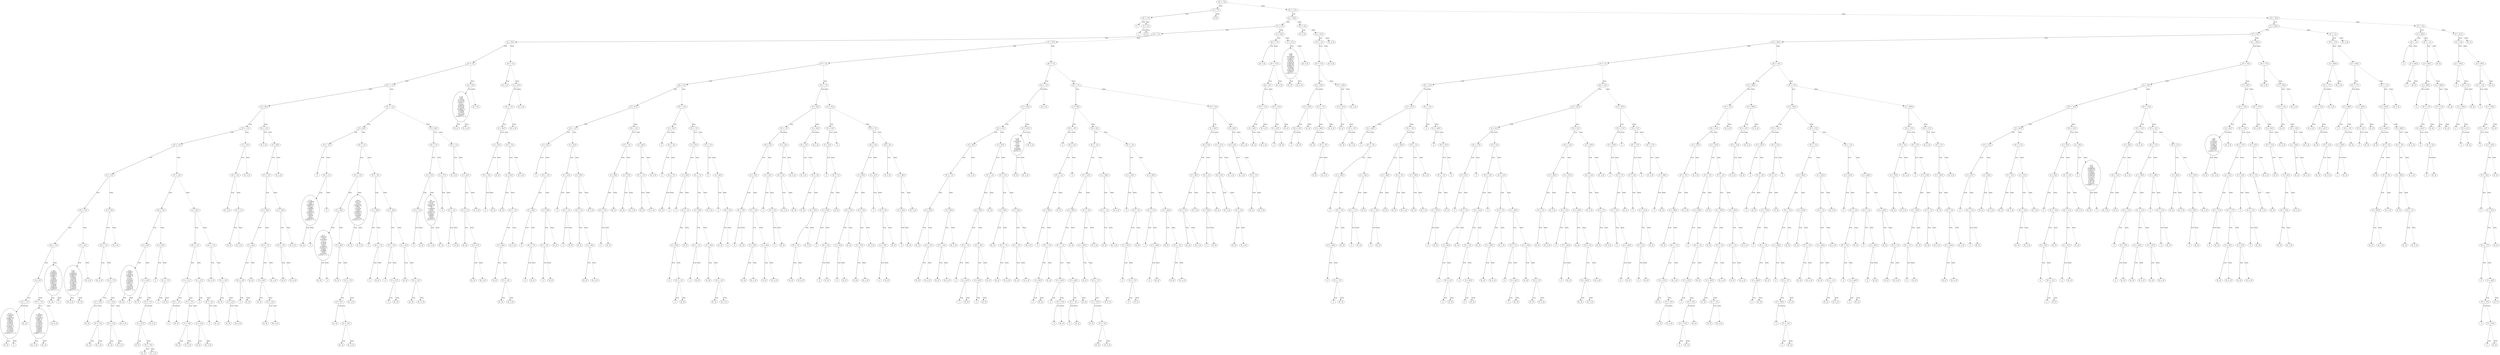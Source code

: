 digraph {
0 [label="vE <= -9.0"];
1 [label="d <= 7.5"];
2 [label="vF <= -9.0"];
3 [label="0"];
2 -> 3 [label="True"];
4 [label="d <= 6.5"];
5 [label="0"];
4 -> 5 [label="True"];
6 [label="[0, 2]"];
4 -> 6 [style="dashed", label="False"];
2 -> 4 [style="dashed", label="False"];
1 -> 2 [label="True"];
7 [label="[0, 2]"];
1 -> 7 [style="dashed", label="False"];
0 -> 1 [label="True"];
8 [label="vE <= 11.0"];
9 [label="d <= 124.5"];
10 [label="vF <= 9.0"];
11 [label="vE <= 3.0"];
12 [label="d <= 52.5"];
13 [label="vF <= 3.0"];
14 [label="vE <= -1.0"];
15 [label="d <= 28.5"];
16 [label="vF <= -1.0"];
17 [label="vE <= -5.0"];
18 [label="d <= 13.5"];
19 [label="vF <= -5.0"];
20 [label="vE <= -7.0"];
21 [label="d <= 8.5"];
22 [label="vF <= -7.0"];
23 [label="5.77(\n+0.0542*d\n+0*vE\n+0.0287*vF\n-0.998)^2\n-0.0879(\n+0.882*d\n-0.436*vE\n+0.17*vF\n+0.0526)^2\n+0.0321(\n+0.215*d\n+0.703*vE\n+0.678*vF\n+0.0315)^2 <= 0"];
24 [label="[0, -2]"];
23 -> 24 [label="True"];
25 [label="-2"];
23 -> 25 [style="dashed", label="False"];
22 -> 23 [label="True"];
26 [label="[0, -2]"];
22 -> 26 [style="dashed", label="False"];
21 -> 22 [label="True"];
27 [label="vF <= -7.0"];
28 [label="11(\n+0.0258*d\n+0*vE\n+0.0184*vF\n-0.999)^2\n-0.0612(\n-0.832*d\n+0.538*vE\n-0.133*vF\n-0.0239)^2\n+0.0438(\n-0.308*d\n-0.65*vE\n-0.695*vF\n-0.0209)^2 <= 0"];
29 [label="[0, -2, 2]"];
28 -> 29 [label="True"];
30 [label="[0, -2]"];
28 -> 30 [style="dashed", label="False"];
27 -> 28 [label="True"];
31 [label="[0, -2, 2]"];
27 -> 31 [style="dashed", label="False"];
21 -> 27 [style="dashed", label="False"];
20 -> 21 [label="True"];
32 [label="1.15(\n-0.252*d\n-0.0456*vE\n-0.426*vF\n+0.868)^2\n-0.367(\n-0.548*d\n+0.244*vE\n-0.651*vF\n-0.466)^2\n+0.0246(\n-0.183*d\n+0.896*vE\n+0.366*vF\n+0.174)^2 <= 0"];
33 [label="[0, -2]"];
32 -> 33 [label="True"];
34 [label="-2"];
32 -> 34 [style="dashed", label="False"];
20 -> 32 [style="dashed", label="False"];
19 -> 20 [label="True"];
35 [label="d <= 10.5"];
36 [label="2.21(\n+0*d\n-0.0955*vE\n+0.0808*vF\n-0.992)^2\n-0.0589(\n+0.235*d\n-0.941*vE\n+0.218*vF\n+0.108)^2\n+0.0526(\n+0.284*d\n-0.155*vE\n-0.944*vF\n-0.0621)^2 <= 0"];
37 [label="[0, -2, 2]"];
36 -> 37 [label="True"];
38 [label="[0, -2]"];
36 -> 38 [style="dashed", label="False"];
35 -> 36 [label="True"];
39 [label="[0, -2, 2]"];
35 -> 39 [style="dashed", label="False"];
19 -> 35 [style="dashed", label="False"];
18 -> 19 [label="True"];
40 [label="d <= 19.5"];
41 [label="vE <= -7.0"];
42 [label="[0, -2, 2]"];
41 -> 42 [label="True"];
43 [label="vF <= -7.0"];
44 [label="d <= 18.5"];
45 [label="[0, -2]"];
44 -> 45 [label="True"];
46 [label="vF <= -9.0"];
47 [label="[0, -2]"];
46 -> 47 [label="True"];
48 [label="[0, -2, 2]"];
46 -> 48 [style="dashed", label="False"];
44 -> 46 [style="dashed", label="False"];
43 -> 44 [label="True"];
49 [label="d <= 15.5"];
50 [label="vF <= -5.0"];
51 [label="[0, -2]"];
50 -> 51 [label="True"];
52 [label="[0, -2, 2]"];
50 -> 52 [style="dashed", label="False"];
49 -> 50 [label="True"];
53 [label="[0, -2, 2]"];
49 -> 53 [style="dashed", label="False"];
43 -> 49 [style="dashed", label="False"];
41 -> 43 [style="dashed", label="False"];
40 -> 41 [label="True"];
54 [label="[0, -2, 2]"];
40 -> 54 [style="dashed", label="False"];
18 -> 40 [style="dashed", label="False"];
17 -> 18 [label="True"];
55 [label="vF <= -5.0"];
56 [label="vE <= -3.0"];
57 [label="d <= 20.5"];
58 [label="11.9(\n-0.0264*d\n+0*vE\n-0.0436*vF\n+0.999)^2\n-0.161(\n-0.511*d\n+0.678*vE\n-0.528*vF\n-0.0361)^2\n+0.152(\n+0.215*d\n+0.697*vE\n+0.683*vF\n+0.036)^2 <= 0"];
59 [label="[0, -2]"];
58 -> 59 [label="True"];
60 [label="-2"];
58 -> 60 [style="dashed", label="False"];
57 -> 58 [label="True"];
61 [label="d <= 24.5"];
62 [label="[0, -2]"];
61 -> 62 [label="True"];
63 [label="vF <= -7.0"];
64 [label="d <= 27.5"];
65 [label="[0, -2]"];
64 -> 65 [label="True"];
66 [label="vF <= -9.0"];
67 [label="[0, -2]"];
66 -> 67 [label="True"];
68 [label="[0, -2, 2]"];
66 -> 68 [style="dashed", label="False"];
64 -> 66 [style="dashed", label="False"];
63 -> 64 [label="True"];
69 [label="[0, -2, 2]"];
63 -> 69 [style="dashed", label="False"];
61 -> 63 [style="dashed", label="False"];
57 -> 61 [style="dashed", label="False"];
56 -> 57 [label="True"];
70 [label="d <= 25.5"];
71 [label="-2"];
70 -> 71 [label="True"];
72 [label="vF <= -7.0"];
73 [label="-2"];
72 -> 73 [label="True"];
74 [label="[0, -2]"];
72 -> 74 [style="dashed", label="False"];
70 -> 72 [style="dashed", label="False"];
56 -> 70 [style="dashed", label="False"];
55 -> 56 [label="True"];
75 [label="d <= 20.5"];
76 [label="vE <= -3.0"];
77 [label="d <= 11.5"];
78 [label="vF <= -3.0"];
79 [label="-2"];
78 -> 79 [label="True"];
80 [label="[0, -2]"];
78 -> 80 [style="dashed", label="False"];
77 -> 78 [label="True"];
81 [label="vF <= -3.0"];
82 [label="d <= 19.5"];
83 [label="[0, -2]"];
82 -> 83 [label="True"];
84 [label="[0, -2, 2]"];
82 -> 84 [style="dashed", label="False"];
81 -> 82 [label="True"];
85 [label="d <= 12.5"];
86 [label="[0, -2]"];
85 -> 86 [label="True"];
87 [label="[0, -2, 2]"];
85 -> 87 [style="dashed", label="False"];
81 -> 85 [style="dashed", label="False"];
77 -> 81 [style="dashed", label="False"];
76 -> 77 [label="True"];
88 [label="d <= 13.5"];
89 [label="-2"];
88 -> 89 [label="True"];
90 [label="vF <= -3.0"];
91 [label="-2"];
90 -> 91 [label="True"];
92 [label="[0, -2]"];
90 -> 92 [style="dashed", label="False"];
88 -> 90 [style="dashed", label="False"];
76 -> 88 [style="dashed", label="False"];
75 -> 76 [label="True"];
93 [label="vE <= -3.0"];
94 [label="[0, -2, 2]"];
93 -> 94 [label="True"];
95 [label="vF <= -3.0"];
96 [label="[0, -2]"];
95 -> 96 [label="True"];
97 [label="d <= 23.5"];
98 [label="[0, -2]"];
97 -> 98 [label="True"];
99 [label="[0, -2, 2]"];
97 -> 99 [style="dashed", label="False"];
95 -> 97 [style="dashed", label="False"];
93 -> 95 [style="dashed", label="False"];
75 -> 93 [style="dashed", label="False"];
55 -> 75 [style="dashed", label="False"];
17 -> 55 [style="dashed", label="False"];
16 -> 17 [label="True"];
100 [label="d <= 14.5"];
101 [label="vE <= -3.0"];
102 [label="[0, -2, 2]"];
101 -> 102 [label="True"];
103 [label="vF <= 1.0"];
104 [label="[0, -2]"];
103 -> 104 [label="True"];
105 [label="[0, -2, 2]"];
103 -> 105 [style="dashed", label="False"];
101 -> 103 [style="dashed", label="False"];
100 -> 101 [label="True"];
106 [label="[0, -2, 2]"];
100 -> 106 [style="dashed", label="False"];
16 -> 100 [style="dashed", label="False"];
15 -> 16 [label="True"];
107 [label="vE <= -3.0"];
108 [label="[0, -2, 2]"];
107 -> 108 [label="True"];
109 [label="d <= 39.5"];
110 [label="vF <= -5.0"];
111 [label="d <= 35.5"];
112 [label="d <= 29.5"];
113 [label="vF <= -9.0"];
114 [label="-2"];
113 -> 114 [label="True"];
115 [label="[0, -2]"];
113 -> 115 [style="dashed", label="False"];
112 -> 113 [label="True"];
116 [label="[0, -2]"];
112 -> 116 [style="dashed", label="False"];
111 -> 112 [label="True"];
117 [label="vF <= -7.0"];
118 [label="d <= 38.5"];
119 [label="[0, -2]"];
118 -> 119 [label="True"];
120 [label="vF <= -9.0"];
121 [label="[0, -2]"];
120 -> 121 [label="True"];
122 [label="[0, -2, 2]"];
120 -> 122 [style="dashed", label="False"];
118 -> 120 [style="dashed", label="False"];
117 -> 118 [label="True"];
123 [label="[0, -2, 2]"];
117 -> 123 [style="dashed", label="False"];
111 -> 117 [style="dashed", label="False"];
110 -> 111 [label="True"];
124 [label="d <= 30.5"];
125 [label="vF <= -3.0"];
126 [label="[0, -2]"];
125 -> 126 [label="True"];
127 [label="[0, -2, 2]"];
125 -> 127 [style="dashed", label="False"];
124 -> 125 [label="True"];
128 [label="[0, -2, 2]"];
124 -> 128 [style="dashed", label="False"];
110 -> 124 [style="dashed", label="False"];
109 -> 110 [label="True"];
129 [label="[0, -2, 2]"];
109 -> 129 [style="dashed", label="False"];
107 -> 109 [style="dashed", label="False"];
15 -> 107 [style="dashed", label="False"];
14 -> 15 [label="True"];
130 [label="vF <= -1.0"];
131 [label="d <= 36.5"];
132 [label="vF <= -5.0"];
133 [label="-2"];
132 -> 133 [label="True"];
134 [label="vE <= 1.0"];
135 [label="27.3(\n+0.0186*d\n+0*vE\n+0.0686*vF\n-0.997)^2\n+0.488(\n-0.0699*d\n+0*vE\n+0.995*vF\n+0.0672)^2\n-0.0321(\n-0.997*d\n+0*vE\n-0.0685*vF\n-0.0234)^2 <= 0"];
136 [label="[0, -2]"];
135 -> 136 [label="True"];
137 [label="-2"];
135 -> 137 [style="dashed", label="False"];
134 -> 135 [label="True"];
138 [label="-2"];
134 -> 138 [style="dashed", label="False"];
132 -> 134 [style="dashed", label="False"];
131 -> 132 [label="True"];
139 [label="vE <= 1.0"];
140 [label="vF <= -5.0"];
141 [label="d <= 40.5"];
142 [label="42.7(\n-0.0121*d\n+0*vE\n-0.0136*vF\n+1)^2\n+0.0575(\n-0.245*d\n+0*vE\n+0.969*vF\n+0.0102)^2\n-0.0261(\n+0.969*d\n+0*vE\n+0.245*vF\n+0.015)^2 <= 0"];
143 [label="[0, -2]"];
142 -> 143 [label="True"];
144 [label="-2"];
142 -> 144 [style="dashed", label="False"];
141 -> 142 [label="True"];
145 [label="d <= 48.5"];
146 [label="[0, -2]"];
145 -> 146 [label="True"];
147 [label="vF <= -7.0"];
148 [label="d <= 51.5"];
149 [label="[0, -2]"];
148 -> 149 [label="True"];
150 [label="vF <= -9.0"];
151 [label="[0, -2]"];
150 -> 151 [label="True"];
152 [label="[0, -2, 2]"];
150 -> 152 [style="dashed", label="False"];
148 -> 150 [style="dashed", label="False"];
147 -> 148 [label="True"];
153 [label="[0, -2, 2]"];
147 -> 153 [style="dashed", label="False"];
145 -> 147 [style="dashed", label="False"];
141 -> 145 [style="dashed", label="False"];
140 -> 141 [label="True"];
154 [label="-42.4(\n-0.0117*d\n+0*vE\n-0.0421*vF\n+0.999)^2\n-0.514(\n-0.0322*d\n+0*vE\n+0.999*vF\n+0.0418)^2\n+0.0176(\n+0.999*d\n+0*vE\n+0.0317*vF\n+0.0131)^2 <= 0"];
155 [label="[0, -2]"];
154 -> 155 [label="True"];
156 [label="[0, -2, 2]"];
154 -> 156 [style="dashed", label="False"];
140 -> 154 [style="dashed", label="False"];
139 -> 140 [label="True"];
157 [label="vF <= -5.0"];
158 [label="d <= 49.5"];
159 [label="-2"];
158 -> 159 [label="True"];
160 [label="vF <= -7.0"];
161 [label="-2"];
160 -> 161 [label="True"];
162 [label="[0, -2]"];
160 -> 162 [style="dashed", label="False"];
158 -> 160 [style="dashed", label="False"];
157 -> 158 [label="True"];
163 [label="d <= 44.5"];
164 [label="vF <= -3.0"];
165 [label="-2"];
164 -> 165 [label="True"];
166 [label="d <= 37.5"];
167 [label="-2"];
166 -> 167 [label="True"];
168 [label="[0, -2]"];
166 -> 168 [style="dashed", label="False"];
164 -> 166 [style="dashed", label="False"];
163 -> 164 [label="True"];
169 [label="d <= 51.5"];
170 [label="[0, -2]"];
169 -> 170 [label="True"];
171 [label="vF <= -3.0"];
172 [label="[0, -2]"];
171 -> 172 [label="True"];
173 [label="[0, -2, 2]"];
171 -> 173 [style="dashed", label="False"];
169 -> 171 [style="dashed", label="False"];
163 -> 169 [style="dashed", label="False"];
157 -> 163 [style="dashed", label="False"];
139 -> 157 [style="dashed", label="False"];
131 -> 139 [style="dashed", label="False"];
130 -> 131 [label="True"];
174 [label="d <= 28.5"];
175 [label="vE <= 1.0"];
176 [label="d <= 15.5"];
177 [label="vF <= 1.0"];
178 [label="-2"];
177 -> 178 [label="True"];
179 [label="[0, -2]"];
177 -> 179 [style="dashed", label="False"];
176 -> 177 [label="True"];
180 [label="42(\n+0.0112*d\n+0*vE\n+0.0415*vF\n-0.999)^2\n-1.9(\n+0.0585*d\n+0*vE\n+0.997*vF\n+0.0421)^2\n-0.0197(\n-0.998*d\n+0*vE\n+0.059*vF\n+0)^2 <= 0"];
181 [label="[0, -2, 2]"];
180 -> 181 [label="True"];
182 [label="[0, -2]"];
180 -> 182 [style="dashed", label="False"];
176 -> 180 [style="dashed", label="False"];
175 -> 176 [label="True"];
183 [label="d <= 17.5"];
184 [label="-2"];
183 -> 184 [label="True"];
185 [label="vF <= 1.0"];
186 [label="-2"];
185 -> 186 [label="True"];
187 [label="[0, -2]"];
185 -> 187 [style="dashed", label="False"];
183 -> 185 [style="dashed", label="False"];
175 -> 183 [style="dashed", label="False"];
174 -> 175 [label="True"];
188 [label="vE <= 1.0"];
189 [label="[0, -2, 2]"];
188 -> 189 [label="True"];
190 [label="d <= 42.5"];
191 [label="vF <= 1.0"];
192 [label="[0, -2]"];
191 -> 192 [label="True"];
193 [label="d <= 31.5"];
194 [label="[0, -2]"];
193 -> 194 [label="True"];
195 [label="[0, -2, 2]"];
193 -> 195 [style="dashed", label="False"];
191 -> 193 [style="dashed", label="False"];
190 -> 191 [label="True"];
196 [label="[0, -2, 2]"];
190 -> 196 [style="dashed", label="False"];
188 -> 190 [style="dashed", label="False"];
174 -> 188 [style="dashed", label="False"];
130 -> 174 [style="dashed", label="False"];
14 -> 130 [style="dashed", label="False"];
13 -> 14 [label="True"];
197 [label="d <= 18.5"];
198 [label="-2.18(\n+0*d\n-0.107*vE\n+0.123*vF\n-0.987)^2\n-0.141(\n-0.0627*d\n-0.977*vE\n-0.184*vF\n+0.0832)^2\n+0.0806(\n-0.103*d\n+0.177*vE\n-0.969*vF\n-0.139)^2 <= 0"];
199 [label="[0, -2]"];
198 -> 199 [label="True"];
200 [label="[0, -2, 2]"];
198 -> 200 [style="dashed", label="False"];
197 -> 198 [label="True"];
201 [label="[0, -2, 2]"];
197 -> 201 [style="dashed", label="False"];
13 -> 197 [style="dashed", label="False"];
12 -> 13 [label="True"];
202 [label="vE <= 1.0"];
203 [label="[0, -2, 2]"];
202 -> 203 [label="True"];
204 [label="d <= 67.5"];
205 [label="vF <= -3.0"];
206 [label="d <= 58.5"];
207 [label="d <= 53.5"];
208 [label="vF <= -9.0"];
209 [label="-2"];
208 -> 209 [label="True"];
210 [label="[0, -2]"];
208 -> 210 [style="dashed", label="False"];
207 -> 208 [label="True"];
211 [label="[0, -2]"];
207 -> 211 [style="dashed", label="False"];
206 -> 207 [label="True"];
212 [label="vF <= -5.0"];
213 [label="d <= 63.5"];
214 [label="[0, -2]"];
213 -> 214 [label="True"];
215 [label="vF <= -7.0"];
216 [label="d <= 66.5"];
217 [label="[0, -2]"];
216 -> 217 [label="True"];
218 [label="vF <= -9.0"];
219 [label="[0, -2]"];
218 -> 219 [label="True"];
220 [label="[0, -2, 2]"];
218 -> 220 [style="dashed", label="False"];
216 -> 218 [style="dashed", label="False"];
215 -> 216 [label="True"];
221 [label="[0, -2, 2]"];
215 -> 221 [style="dashed", label="False"];
213 -> 215 [style="dashed", label="False"];
212 -> 213 [label="True"];
222 [label="[0, -2, 2]"];
212 -> 222 [style="dashed", label="False"];
206 -> 212 [style="dashed", label="False"];
205 -> 206 [label="True"];
223 [label="[0, -2, 2]"];
205 -> 223 [style="dashed", label="False"];
204 -> 205 [label="True"];
224 [label="[0, -2, 2]"];
204 -> 224 [style="dashed", label="False"];
202 -> 204 [style="dashed", label="False"];
12 -> 202 [style="dashed", label="False"];
11 -> 12 [label="True"];
225 [label="d <= 79.5"];
226 [label="vF <= 3.0"];
227 [label="vE <= 5.0"];
228 [label="d <= 67.5"];
229 [label="vF <= -1.0"];
230 [label="d <= 52.5"];
231 [label="-2"];
230 -> 231 [label="True"];
232 [label="vF <= -5.0"];
233 [label="d <= 64.5"];
234 [label="-2"];
233 -> 234 [label="True"];
235 [label="vF <= -7.0"];
236 [label="-2"];
235 -> 236 [label="True"];
237 [label="[0, -2]"];
235 -> 237 [style="dashed", label="False"];
233 -> 235 [style="dashed", label="False"];
232 -> 233 [label="True"];
238 [label="d <= 59.5"];
239 [label="vF <= -3.0"];
240 [label="-2"];
239 -> 240 [label="True"];
241 [label="[0, -2]"];
239 -> 241 [style="dashed", label="False"];
238 -> 239 [label="True"];
242 [label="[0, -2]"];
238 -> 242 [style="dashed", label="False"];
232 -> 238 [style="dashed", label="False"];
230 -> 232 [style="dashed", label="False"];
229 -> 230 [label="True"];
243 [label="d <= 43.5"];
244 [label="d <= 32.5"];
245 [label="-2"];
244 -> 245 [label="True"];
246 [label="vF <= 1.0"];
247 [label="-2"];
246 -> 247 [label="True"];
248 [label="[0, -2]"];
246 -> 248 [style="dashed", label="False"];
244 -> 246 [style="dashed", label="False"];
243 -> 244 [label="True"];
249 [label="d <= 59.5"];
250 [label="vF <= 1.0"];
251 [label="[0, -2]"];
250 -> 251 [label="True"];
252 [label="d <= 48.5"];
253 [label="[0, -2]"];
252 -> 253 [label="True"];
254 [label="[0, -2, 2]"];
252 -> 254 [style="dashed", label="False"];
250 -> 252 [style="dashed", label="False"];
249 -> 250 [label="True"];
255 [label="[0, -2, 2]"];
249 -> 255 [style="dashed", label="False"];
243 -> 249 [style="dashed", label="False"];
229 -> 243 [style="dashed", label="False"];
228 -> 229 [label="True"];
256 [label="vF <= -3.0"];
257 [label="vF <= -5.0"];
258 [label="d <= 68.5"];
259 [label="vF <= -9.0"];
260 [label="-2"];
259 -> 260 [label="True"];
261 [label="[0, -2]"];
259 -> 261 [style="dashed", label="False"];
258 -> 259 [label="True"];
262 [label="[0, -2]"];
258 -> 262 [style="dashed", label="False"];
257 -> 258 [label="True"];
263 [label="d <= 75.5"];
264 [label="[0, -2]"];
263 -> 264 [label="True"];
265 [label="[0, -2, 2]"];
263 -> 265 [style="dashed", label="False"];
257 -> 263 [style="dashed", label="False"];
256 -> 257 [label="True"];
266 [label="d <= 68.5"];
267 [label="vF <= -1.0"];
268 [label="[0, -2]"];
267 -> 268 [label="True"];
269 [label="[0, -2, 2]"];
267 -> 269 [style="dashed", label="False"];
266 -> 267 [label="True"];
270 [label="[0, -2, 2]"];
266 -> 270 [style="dashed", label="False"];
256 -> 266 [style="dashed", label="False"];
228 -> 256 [style="dashed", label="False"];
227 -> 228 [label="True"];
271 [label="vF <= -3.0"];
272 [label="d <= 76.5"];
273 [label="-2"];
272 -> 273 [label="True"];
274 [label="vF <= -5.0"];
275 [label="-2"];
274 -> 275 [label="True"];
276 [label="vE <= 7.0"];
277 [label="[0, -2]"];
276 -> 277 [label="True"];
278 [label="-2"];
276 -> 278 [style="dashed", label="False"];
274 -> 276 [style="dashed", label="False"];
272 -> 274 [style="dashed", label="False"];
271 -> 272 [label="True"];
279 [label="vE <= 7.0"];
280 [label="d <= 67.5"];
281 [label="d <= 49.5"];
282 [label="-2"];
281 -> 282 [label="True"];
283 [label="vF <= 1.0"];
284 [label="d <= 60.5"];
285 [label="-2"];
284 -> 285 [label="True"];
286 [label="vF <= -1.0"];
287 [label="-2"];
286 -> 287 [label="True"];
288 [label="[0, -2]"];
286 -> 288 [style="dashed", label="False"];
284 -> 286 [style="dashed", label="False"];
283 -> 284 [label="True"];
289 [label="[0, -2]"];
283 -> 289 [style="dashed", label="False"];
281 -> 283 [style="dashed", label="False"];
280 -> 281 [label="True"];
290 [label="vF <= 1.0"];
291 [label="d <= 69.5"];
292 [label="vF <= -1.0"];
293 [label="-2"];
292 -> 293 [label="True"];
294 [label="[0, -2]"];
292 -> 294 [style="dashed", label="False"];
291 -> 292 [label="True"];
295 [label="d <= 78.5"];
296 [label="[0, -2]"];
295 -> 296 [label="True"];
297 [label="vF <= -1.0"];
298 [label="[0, -2]"];
297 -> 298 [label="True"];
299 [label="[0, -2, 2]"];
297 -> 299 [style="dashed", label="False"];
295 -> 297 [style="dashed", label="False"];
291 -> 295 [style="dashed", label="False"];
290 -> 291 [label="True"];
300 [label="[0, -2, 2]"];
290 -> 300 [style="dashed", label="False"];
280 -> 290 [style="dashed", label="False"];
279 -> 280 [label="True"];
301 [label="vF <= 1.0"];
302 [label="-2"];
301 -> 302 [label="True"];
303 [label="d <= 68.5"];
304 [label="-2"];
303 -> 304 [label="True"];
305 [label="vE <= 9.0"];
306 [label="[0, -2]"];
305 -> 306 [label="True"];
307 [label="-2"];
305 -> 307 [style="dashed", label="False"];
303 -> 305 [style="dashed", label="False"];
301 -> 303 [style="dashed", label="False"];
279 -> 301 [style="dashed", label="False"];
271 -> 279 [style="dashed", label="False"];
227 -> 271 [style="dashed", label="False"];
226 -> 227 [label="True"];
308 [label="vE <= 7.0"];
309 [label="d <= 36.5"];
310 [label="vF <= 7.0"];
311 [label="vE <= 5.0"];
312 [label="d <= 19.5"];
313 [label="vF <= 5.0"];
314 [label="-2"];
313 -> 314 [label="True"];
315 [label="[0, -2]"];
313 -> 315 [style="dashed", label="False"];
312 -> 313 [label="True"];
316 [label="vF <= 5.0"];
317 [label="d <= 35.5"];
318 [label="[0, -2]"];
317 -> 318 [label="True"];
319 [label="[0, -2, 2]"];
317 -> 319 [style="dashed", label="False"];
316 -> 317 [label="True"];
320 [label="d <= 20.5"];
321 [label="[0, -2]"];
320 -> 321 [label="True"];
322 [label="[0, -2, 2]"];
320 -> 322 [style="dashed", label="False"];
316 -> 320 [style="dashed", label="False"];
312 -> 316 [style="dashed", label="False"];
311 -> 312 [label="True"];
323 [label="d <= 21.5"];
324 [label="-2"];
323 -> 324 [label="True"];
325 [label="vF <= 5.0"];
326 [label="-2"];
325 -> 326 [label="True"];
327 [label="[0, -2]"];
325 -> 327 [style="dashed", label="False"];
323 -> 325 [style="dashed", label="False"];
311 -> 323 [style="dashed", label="False"];
310 -> 311 [label="True"];
328 [label="d <= 22.5"];
329 [label="vE <= 5.0"];
330 [label="[0, -2, 2]"];
329 -> 330 [label="True"];
331 [label="[0, -2]"];
329 -> 331 [style="dashed", label="False"];
328 -> 329 [label="True"];
332 [label="[0, -2, 2]"];
328 -> 332 [style="dashed", label="False"];
310 -> 328 [style="dashed", label="False"];
309 -> 310 [label="True"];
333 [label="d <= 54.5"];
334 [label="vE <= 5.0"];
335 [label="[0, -2, 2]"];
334 -> 335 [label="True"];
336 [label="vF <= 5.0"];
337 [label="[0, -2]"];
336 -> 337 [label="True"];
338 [label="d <= 39.5"];
339 [label="vF <= 7.0"];
340 [label="[0, -2]"];
339 -> 340 [label="True"];
341 [label="[0, -2, 2]"];
339 -> 341 [style="dashed", label="False"];
338 -> 339 [label="True"];
342 [label="[0, -2, 2]"];
338 -> 342 [style="dashed", label="False"];
336 -> 338 [style="dashed", label="False"];
334 -> 336 [style="dashed", label="False"];
333 -> 334 [label="True"];
343 [label="[0, -2, 2]"];
333 -> 343 [style="dashed", label="False"];
309 -> 333 [style="dashed", label="False"];
308 -> 309 [label="True"];
344 [label="d <= 43.5"];
345 [label="vE <= 9.0"];
346 [label="d <= 23.5"];
347 [label="-2"];
346 -> 347 [label="True"];
348 [label="vF <= 7.0"];
349 [label="d <= 40.5"];
350 [label="-2"];
349 -> 350 [label="True"];
351 [label="vF <= 5.0"];
352 [label="-2"];
351 -> 352 [label="True"];
353 [label="[0, -2]"];
351 -> 353 [style="dashed", label="False"];
349 -> 351 [style="dashed", label="False"];
348 -> 349 [label="True"];
354 [label="[0, -2]"];
348 -> 354 [style="dashed", label="False"];
346 -> 348 [style="dashed", label="False"];
345 -> 346 [label="True"];
355 [label="-2"];
345 -> 355 [style="dashed", label="False"];
344 -> 345 [label="True"];
356 [label="vF <= 7.0"];
357 [label="vE <= 9.0"];
358 [label="d <= 60.5"];
359 [label="vF <= 5.0"];
360 [label="d <= 55.5"];
361 [label="-2"];
360 -> 361 [label="True"];
362 [label="[0, -2]"];
360 -> 362 [style="dashed", label="False"];
359 -> 360 [label="True"];
363 [label="[0, -2]"];
359 -> 363 [style="dashed", label="False"];
358 -> 359 [label="True"];
364 [label="vF <= 5.0"];
365 [label="d <= 75.5"];
366 [label="[0, -2]"];
365 -> 366 [label="True"];
367 [label="[0, -2, 2]"];
365 -> 367 [style="dashed", label="False"];
364 -> 365 [label="True"];
368 [label="[0, -2, 2]"];
364 -> 368 [style="dashed", label="False"];
358 -> 364 [style="dashed", label="False"];
357 -> 358 [label="True"];
369 [label="d <= 61.5"];
370 [label="-2"];
369 -> 370 [label="True"];
371 [label="vF <= 5.0"];
372 [label="d <= 76.5"];
373 [label="-2"];
372 -> 373 [label="True"];
374 [label="[0, -2]"];
372 -> 374 [style="dashed", label="False"];
371 -> 372 [label="True"];
375 [label="[0, -2]"];
371 -> 375 [style="dashed", label="False"];
369 -> 371 [style="dashed", label="False"];
357 -> 369 [style="dashed", label="False"];
356 -> 357 [label="True"];
376 [label="vE <= 9.0"];
377 [label="[0, -2, 2]"];
376 -> 377 [label="True"];
378 [label="d <= 66.5"];
379 [label="d <= 44.5"];
380 [label="-2"];
379 -> 380 [label="True"];
381 [label="[0, -2]"];
379 -> 381 [style="dashed", label="False"];
378 -> 379 [label="True"];
382 [label="[0, -2, 2]"];
378 -> 382 [style="dashed", label="False"];
376 -> 378 [style="dashed", label="False"];
356 -> 376 [style="dashed", label="False"];
344 -> 356 [style="dashed", label="False"];
308 -> 344 [style="dashed", label="False"];
226 -> 308 [style="dashed", label="False"];
225 -> 226 [label="True"];
383 [label="vE <= 7.0"];
384 [label="vF <= -1.0"];
385 [label="d <= 102.5"];
386 [label="vE <= 5.0"];
387 [label="d <= 84.5"];
388 [label="vF <= -7.0"];
389 [label="d <= 83.5"];
390 [label="[0, -2]"];
389 -> 390 [label="True"];
391 [label="vF <= -9.0"];
392 [label="[0, -2]"];
391 -> 392 [label="True"];
393 [label="[0, -2, 2]"];
391 -> 393 [style="dashed", label="False"];
389 -> 391 [style="dashed", label="False"];
388 -> 389 [label="True"];
394 [label="d <= 80.5"];
395 [label="vF <= -5.0"];
396 [label="[0, -2]"];
395 -> 396 [label="True"];
397 [label="[0, -2, 2]"];
395 -> 397 [style="dashed", label="False"];
394 -> 395 [label="True"];
398 [label="[0, -2, 2]"];
394 -> 398 [style="dashed", label="False"];
388 -> 394 [style="dashed", label="False"];
387 -> 388 [label="True"];
399 [label="[0, -2, 2]"];
387 -> 399 [style="dashed", label="False"];
386 -> 387 [label="True"];
400 [label="d <= 87.5"];
401 [label="vF <= -5.0"];
402 [label="d <= 84.5"];
403 [label="vF <= -7.0"];
404 [label="-2"];
403 -> 404 [label="True"];
405 [label="d <= 81.5"];
406 [label="-2"];
405 -> 406 [label="True"];
407 [label="[0, -2]"];
405 -> 407 [style="dashed", label="False"];
403 -> 405 [style="dashed", label="False"];
402 -> 403 [label="True"];
408 [label="vF <= -9.0"];
409 [label="d <= 85.5"];
410 [label="-2"];
409 -> 410 [label="True"];
411 [label="[0, -2]"];
409 -> 411 [style="dashed", label="False"];
408 -> 409 [label="True"];
412 [label="[0, -2]"];
408 -> 412 [style="dashed", label="False"];
402 -> 408 [style="dashed", label="False"];
401 -> 402 [label="True"];
413 [label="[0, -2]"];
401 -> 413 [style="dashed", label="False"];
400 -> 401 [label="True"];
414 [label="vF <= -5.0"];
415 [label="d <= 99.5"];
416 [label="[0, -2]"];
415 -> 416 [label="True"];
417 [label="vF <= -7.0"];
418 [label="[0, -2]"];
417 -> 418 [label="True"];
419 [label="[0, -2, 2]"];
417 -> 419 [style="dashed", label="False"];
415 -> 417 [style="dashed", label="False"];
414 -> 415 [label="True"];
420 [label="d <= 94.5"];
421 [label="vF <= -3.0"];
422 [label="[0, -2]"];
421 -> 422 [label="True"];
423 [label="[0, -2, 2]"];
421 -> 423 [style="dashed", label="False"];
420 -> 421 [label="True"];
424 [label="[0, -2, 2]"];
420 -> 424 [style="dashed", label="False"];
414 -> 420 [style="dashed", label="False"];
400 -> 414 [style="dashed", label="False"];
386 -> 400 [style="dashed", label="False"];
385 -> 386 [label="True"];
425 [label="d <= 103.5"];
426 [label="8.19(\n+0*d\n+0.0105*vE\n+0*vF\n-1)^2\n-0.0582(\n+0*d\n-0.512*vE\n+0.859*vF\n+0)^2 <= 0"];
427 [label="[0, -2]"];
426 -> 427 [label="True"];
428 [label="[0, -2, 2]"];
426 -> 428 [style="dashed", label="False"];
425 -> 426 [label="True"];
429 [label="[0, -2, 2]"];
425 -> 429 [style="dashed", label="False"];
385 -> 425 [style="dashed", label="False"];
384 -> 385 [label="True"];
430 [label="[0, -2, 2]"];
384 -> 430 [style="dashed", label="False"];
383 -> 384 [label="True"];
431 [label="vF <= 1.0"];
432 [label="d <= 99.5"];
433 [label="vF <= -5.0"];
434 [label="-2"];
433 -> 434 [label="True"];
435 [label="vE <= 9.0"];
436 [label="vF <= -1.0"];
437 [label="d <= 88.5"];
438 [label="-2"];
437 -> 438 [label="True"];
439 [label="vF <= -3.0"];
440 [label="d <= 95.5"];
441 [label="-2"];
440 -> 441 [label="True"];
442 [label="[0, -2]"];
440 -> 442 [style="dashed", label="False"];
439 -> 440 [label="True"];
443 [label="[0, -2]"];
439 -> 443 [style="dashed", label="False"];
437 -> 439 [style="dashed", label="False"];
436 -> 437 [label="True"];
444 [label="[0, -2]"];
436 -> 444 [style="dashed", label="False"];
435 -> 436 [label="True"];
445 [label="-2"];
435 -> 445 [style="dashed", label="False"];
433 -> 435 [style="dashed", label="False"];
432 -> 433 [label="True"];
446 [label="vE <= 9.0"];
447 [label="vF <= -3.0"];
448 [label="d <= 115.5"];
449 [label="d <= 104.5"];
450 [label="vF <= -7.0"];
451 [label="d <= 103.5"];
452 [label="-2"];
451 -> 452 [label="True"];
453 [label="vF <= -9.0"];
454 [label="-2"];
453 -> 454 [label="True"];
455 [label="[0, -2]"];
453 -> 455 [style="dashed", label="False"];
451 -> 453 [style="dashed", label="False"];
450 -> 451 [label="True"];
456 [label="d <= 100.5"];
457 [label="vF <= -5.0"];
458 [label="-2"];
457 -> 458 [label="True"];
459 [label="[0, -2]"];
457 -> 459 [style="dashed", label="False"];
456 -> 457 [label="True"];
460 [label="[0, -2]"];
456 -> 460 [style="dashed", label="False"];
450 -> 456 [style="dashed", label="False"];
449 -> 450 [label="True"];
461 [label="[0, -2]"];
449 -> 461 [style="dashed", label="False"];
448 -> 449 [label="True"];
462 [label="vF <= -5.0"];
463 [label="d <= 120.5"];
464 [label="[0, -2]"];
463 -> 464 [label="True"];
465 [label="vF <= -7.0"];
466 [label="d <= 123.5"];
467 [label="[0, -2]"];
466 -> 467 [label="True"];
468 [label="vF <= -9.0"];
469 [label="[0, -2]"];
468 -> 469 [label="True"];
470 [label="[0, -2, 2]"];
468 -> 470 [style="dashed", label="False"];
466 -> 468 [style="dashed", label="False"];
465 -> 466 [label="True"];
471 [label="[0, -2, 2]"];
465 -> 471 [style="dashed", label="False"];
463 -> 465 [style="dashed", label="False"];
462 -> 463 [label="True"];
472 [label="[0, -2, 2]"];
462 -> 472 [style="dashed", label="False"];
448 -> 462 [style="dashed", label="False"];
447 -> 448 [label="True"];
473 [label="d <= 108.5"];
474 [label="vF <= -1.0"];
475 [label="[0, -2]"];
474 -> 475 [label="True"];
476 [label="[0, -2, 2]"];
474 -> 476 [style="dashed", label="False"];
473 -> 474 [label="True"];
477 [label="[0, -2, 2]"];
473 -> 477 [style="dashed", label="False"];
447 -> 473 [style="dashed", label="False"];
446 -> 447 [label="True"];
478 [label="vF <= -3.0"];
479 [label="d <= 116.5"];
480 [label="-2"];
479 -> 480 [label="True"];
481 [label="vF <= -5.0"];
482 [label="d <= 121.5"];
483 [label="-2"];
482 -> 483 [label="True"];
484 [label="vF <= -7.0"];
485 [label="-2"];
484 -> 485 [label="True"];
486 [label="[0, -2]"];
484 -> 486 [style="dashed", label="False"];
482 -> 484 [style="dashed", label="False"];
481 -> 482 [label="True"];
487 [label="[0, -2]"];
481 -> 487 [style="dashed", label="False"];
479 -> 481 [style="dashed", label="False"];
478 -> 479 [label="True"];
488 [label="d <= 109.5"];
489 [label="vF <= -1.0"];
490 [label="-2"];
489 -> 490 [label="True"];
491 [label="d <= 100.5"];
492 [label="-2"];
491 -> 492 [label="True"];
493 [label="[0, -2]"];
491 -> 493 [style="dashed", label="False"];
489 -> 491 [style="dashed", label="False"];
488 -> 489 [label="True"];
494 [label="d <= 122.5"];
495 [label="[0, -2]"];
494 -> 495 [label="True"];
496 [label="vF <= -1.0"];
497 [label="[0, -2]"];
496 -> 497 [label="True"];
498 [label="[0, -2, 2]"];
496 -> 498 [style="dashed", label="False"];
494 -> 496 [style="dashed", label="False"];
488 -> 494 [style="dashed", label="False"];
478 -> 488 [style="dashed", label="False"];
446 -> 478 [style="dashed", label="False"];
432 -> 446 [style="dashed", label="False"];
431 -> 432 [label="True"];
499 [label="vF <= 5.0"];
500 [label="d <= 98.5"];
501 [label="vE <= 9.0"];
502 [label="d <= 88.5"];
503 [label="vF <= 3.0"];
504 [label="[0, -2]"];
503 -> 504 [label="True"];
505 [label="[0, -2, 2]"];
503 -> 505 [style="dashed", label="False"];
502 -> 503 [label="True"];
506 [label="[0, -2, 2]"];
502 -> 506 [style="dashed", label="False"];
501 -> 502 [label="True"];
507 [label="vF <= 3.0"];
508 [label="d <= 89.5"];
509 [label="-2"];
508 -> 509 [label="True"];
510 [label="[0, -2]"];
508 -> 510 [style="dashed", label="False"];
507 -> 508 [label="True"];
511 [label="[0, -2]"];
507 -> 511 [style="dashed", label="False"];
501 -> 507 [style="dashed", label="False"];
500 -> 501 [label="True"];
512 [label="d <= 111.5"];
513 [label="vE <= 9.0"];
514 [label="[0, -2, 2]"];
513 -> 514 [label="True"];
515 [label="vF <= 3.0"];
516 [label="[0, -2]"];
515 -> 516 [label="True"];
517 [label="[0, -2, 2]"];
515 -> 517 [style="dashed", label="False"];
513 -> 515 [style="dashed", label="False"];
512 -> 513 [label="True"];
518 [label="[0, -2, 2]"];
512 -> 518 [style="dashed", label="False"];
500 -> 512 [style="dashed", label="False"];
499 -> 500 [label="True"];
519 [label="d <= 83.5"];
520 [label="vE <= 9.0"];
521 [label="[0, -2, 2]"];
520 -> 521 [label="True"];
522 [label="vF <= 7.0"];
523 [label="[0, -2]"];
522 -> 523 [label="True"];
524 [label="[0, -2, 2]"];
522 -> 524 [style="dashed", label="False"];
520 -> 522 [style="dashed", label="False"];
519 -> 520 [label="True"];
525 [label="[0, -2, 2]"];
519 -> 525 [style="dashed", label="False"];
499 -> 519 [style="dashed", label="False"];
431 -> 499 [style="dashed", label="False"];
383 -> 431 [style="dashed", label="False"];
225 -> 383 [style="dashed", label="False"];
11 -> 225 [style="dashed", label="False"];
10 -> 11 [label="True"];
526 [label="d <= 26.5"];
527 [label="vE <= 7.0"];
528 [label="[0, -2, 2]"];
527 -> 528 [label="True"];
529 [label="vF <= 13.0"];
530 [label="vE <= 9.0"];
531 [label="vF <= 11.0"];
532 [label="d <= 24.5"];
533 [label="[0, -2]"];
532 -> 533 [label="True"];
534 [label="[0, -2, 2]"];
532 -> 534 [style="dashed", label="False"];
531 -> 532 [label="True"];
535 [label="[0, -2, 2]"];
531 -> 535 [style="dashed", label="False"];
530 -> 531 [label="True"];
536 [label="vF <= 11.0"];
537 [label="d <= 25.5"];
538 [label="-2"];
537 -> 538 [label="True"];
539 [label="[0, -2]"];
537 -> 539 [style="dashed", label="False"];
536 -> 537 [label="True"];
540 [label="[0, -2]"];
536 -> 540 [style="dashed", label="False"];
530 -> 536 [style="dashed", label="False"];
529 -> 530 [label="True"];
541 [label="[0, -2, 2]"];
529 -> 541 [style="dashed", label="False"];
527 -> 529 [style="dashed", label="False"];
526 -> 527 [label="True"];
542 [label="d <= 47.5"];
543 [label="-1.98(\n+0*d\n+0.0309*vE\n-0.124*vF\n+0.992)^2\n-0.0573(\n+0.0237*d\n+0.997*vE\n-0.0581*vF\n-0.0385)^2\n+0.0358(\n-0.0377*d\n-0.0615*vE\n-0.99*vF\n-0.122)^2 <= 0"];
544 [label="[0, -2]"];
543 -> 544 [label="True"];
545 [label="[0, -2, 2]"];
543 -> 545 [style="dashed", label="False"];
542 -> 543 [label="True"];
546 [label="[0, -2, 2]"];
542 -> 546 [style="dashed", label="False"];
526 -> 542 [style="dashed", label="False"];
10 -> 526 [style="dashed", label="False"];
9 -> 10 [label="True"];
547 [label="vE <= 9.0"];
548 [label="[0, -2, 2]"];
547 -> 548 [label="True"];
549 [label="d <= 147.5"];
550 [label="vF <= -1.0"];
551 [label="vF <= -5.0"];
552 [label="d <= 143.5"];
553 [label="d <= 125.5"];
554 [label="vF <= -9.0"];
555 [label="-2"];
554 -> 555 [label="True"];
556 [label="[0, -2]"];
554 -> 556 [style="dashed", label="False"];
553 -> 554 [label="True"];
557 [label="[0, -2]"];
553 -> 557 [style="dashed", label="False"];
552 -> 553 [label="True"];
558 [label="vF <= -7.0"];
559 [label="d <= 146.5"];
560 [label="[0, -2]"];
559 -> 560 [label="True"];
561 [label="vF <= -9.0"];
562 [label="[0, -2]"];
561 -> 562 [label="True"];
563 [label="[0, -2, 2]"];
561 -> 563 [style="dashed", label="False"];
559 -> 561 [style="dashed", label="False"];
558 -> 559 [label="True"];
564 [label="[0, -2, 2]"];
558 -> 564 [style="dashed", label="False"];
552 -> 558 [style="dashed", label="False"];
551 -> 552 [label="True"];
565 [label="d <= 138.5"];
566 [label="d <= 131.5"];
567 [label="[0, -2]"];
566 -> 567 [label="True"];
568 [label="vF <= -3.0"];
569 [label="[0, -2]"];
568 -> 569 [label="True"];
570 [label="[0, -2, 2]"];
568 -> 570 [style="dashed", label="False"];
566 -> 568 [style="dashed", label="False"];
565 -> 566 [label="True"];
571 [label="[0, -2, 2]"];
565 -> 571 [style="dashed", label="False"];
551 -> 565 [style="dashed", label="False"];
550 -> 551 [label="True"];
572 [label="[0, -2, 2]"];
550 -> 572 [style="dashed", label="False"];
549 -> 550 [label="True"];
573 [label="[0, -2, 2]"];
549 -> 573 [style="dashed", label="False"];
547 -> 549 [style="dashed", label="False"];
9 -> 547 [style="dashed", label="False"];
8 -> 9 [label="True"];
574 [label="vE <= 19.0"];
575 [label="d <= 224.5"];
576 [label="vF <= 9.0"];
577 [label="d <= 164.5"];
578 [label="vF <= 1.0"];
579 [label="vE <= 13.0"];
580 [label="d <= 147.5"];
581 [label="d <= 123.5"];
582 [label="-2"];
581 -> 582 [label="True"];
583 [label="vF <= -3.0"];
584 [label="d <= 139.5"];
585 [label="-2"];
584 -> 585 [label="True"];
586 [label="vF <= -5.0"];
587 [label="d <= 144.5"];
588 [label="-2"];
587 -> 588 [label="True"];
589 [label="vF <= -7.0"];
590 [label="-2"];
589 -> 590 [label="True"];
591 [label="[0, -2]"];
589 -> 591 [style="dashed", label="False"];
587 -> 589 [style="dashed", label="False"];
586 -> 587 [label="True"];
592 [label="[0, -2]"];
586 -> 592 [style="dashed", label="False"];
584 -> 586 [style="dashed", label="False"];
583 -> 584 [label="True"];
593 [label="d <= 132.5"];
594 [label="vF <= -1.0"];
595 [label="-2"];
594 -> 595 [label="True"];
596 [label="[0, -2]"];
594 -> 596 [style="dashed", label="False"];
593 -> 594 [label="True"];
597 [label="[0, -2]"];
593 -> 597 [style="dashed", label="False"];
583 -> 593 [style="dashed", label="False"];
581 -> 583 [style="dashed", label="False"];
580 -> 581 [label="True"];
598 [label="vF <= -3.0"];
599 [label="d <= 163.5"];
600 [label="d <= 148.5"];
601 [label="vF <= -9.0"];
602 [label="-2"];
601 -> 602 [label="True"];
603 [label="[0, -2]"];
601 -> 603 [style="dashed", label="False"];
600 -> 601 [label="True"];
604 [label="[0, -2]"];
600 -> 604 [style="dashed", label="False"];
599 -> 600 [label="True"];
605 [label="vF <= -5.0"];
606 [label="[0, -2]"];
605 -> 606 [label="True"];
607 [label="[0, -2, 2]"];
605 -> 607 [style="dashed", label="False"];
599 -> 605 [style="dashed", label="False"];
598 -> 599 [label="True"];
608 [label="vF <= -1.0"];
609 [label="d <= 156.5"];
610 [label="[0, -2]"];
609 -> 610 [label="True"];
611 [label="[0, -2, 2]"];
609 -> 611 [style="dashed", label="False"];
608 -> 609 [label="True"];
612 [label="[0, -2, 2]"];
608 -> 612 [style="dashed", label="False"];
598 -> 608 [style="dashed", label="False"];
580 -> 598 [style="dashed", label="False"];
579 -> 580 [label="True"];
613 [label="vF <= -3.0"];
614 [label="-2"];
613 -> 614 [label="True"];
615 [label="d <= 148.5"];
616 [label="-2"];
615 -> 616 [label="True"];
617 [label="vE <= 15.0"];
618 [label="vF <= -1.0"];
619 [label="d <= 157.5"];
620 [label="-2"];
619 -> 620 [label="True"];
621 [label="[0, -2]"];
619 -> 621 [style="dashed", label="False"];
618 -> 619 [label="True"];
622 [label="[0, -2]"];
618 -> 622 [style="dashed", label="False"];
617 -> 618 [label="True"];
623 [label="-2"];
617 -> 623 [style="dashed", label="False"];
615 -> 617 [style="dashed", label="False"];
613 -> 615 [style="dashed", label="False"];
579 -> 613 [style="dashed", label="False"];
578 -> 579 [label="True"];
624 [label="vE <= 15.0"];
625 [label="d <= 123.5"];
626 [label="d <= 91.5"];
627 [label="vE <= 13.0"];
628 [label="d <= 67.5"];
629 [label="-2"];
628 -> 629 [label="True"];
630 [label="vF <= 7.0"];
631 [label="d <= 84.5"];
632 [label="-2"];
631 -> 632 [label="True"];
633 [label="vF <= 5.0"];
634 [label="-2"];
633 -> 634 [label="True"];
635 [label="[0, -2]"];
633 -> 635 [style="dashed", label="False"];
631 -> 633 [style="dashed", label="False"];
630 -> 631 [label="True"];
636 [label="[0, -2]"];
630 -> 636 [style="dashed", label="False"];
628 -> 630 [style="dashed", label="False"];
627 -> 628 [label="True"];
637 [label="-2"];
627 -> 637 [style="dashed", label="False"];
626 -> 627 [label="True"];
638 [label="vF <= 5.0"];
639 [label="vE <= 13.0"];
640 [label="d <= 112.5"];
641 [label="vF <= 3.0"];
642 [label="-2"];
641 -> 642 [label="True"];
643 [label="d <= 99.5"];
644 [label="-2"];
643 -> 644 [label="True"];
645 [label="[0, -2]"];
643 -> 645 [style="dashed", label="False"];
641 -> 643 [style="dashed", label="False"];
640 -> 641 [label="True"];
646 [label="[0, -2]"];
640 -> 646 [style="dashed", label="False"];
639 -> 640 [label="True"];
647 [label="-2"];
639 -> 647 [style="dashed", label="False"];
638 -> 639 [label="True"];
648 [label="vE <= 13.0"];
649 [label="vF <= 7.0"];
650 [label="d <= 108.5"];
651 [label="[0, -2]"];
650 -> 651 [label="True"];
652 [label="[0, -2, 2]"];
650 -> 652 [style="dashed", label="False"];
649 -> 650 [label="True"];
653 [label="[0, -2, 2]"];
649 -> 653 [style="dashed", label="False"];
648 -> 649 [label="True"];
654 [label="d <= 109.5"];
655 [label="vF <= 7.0"];
656 [label="-2"];
655 -> 656 [label="True"];
657 [label="d <= 92.5"];
658 [label="-2"];
657 -> 658 [label="True"];
659 [label="[0, -2]"];
657 -> 659 [style="dashed", label="False"];
655 -> 657 [style="dashed", label="False"];
654 -> 655 [label="True"];
660 [label="d <= 118.5"];
661 [label="[0, -2]"];
660 -> 661 [label="True"];
662 [label="vF <= 7.0"];
663 [label="[0, -2]"];
662 -> 663 [label="True"];
664 [label="[0, -2, 2]"];
662 -> 664 [style="dashed", label="False"];
660 -> 662 [style="dashed", label="False"];
654 -> 660 [style="dashed", label="False"];
648 -> 654 [style="dashed", label="False"];
638 -> 648 [style="dashed", label="False"];
626 -> 638 [style="dashed", label="False"];
625 -> 626 [label="True"];
665 [label="vF <= 5.0"];
666 [label="vE <= 13.0"];
667 [label="d <= 136.5"];
668 [label="vF <= 3.0"];
669 [label="[0, -2]"];
668 -> 669 [label="True"];
670 [label="[0, -2, 2]"];
668 -> 670 [style="dashed", label="False"];
667 -> 668 [label="True"];
671 [label="[0, -2, 2]"];
667 -> 671 [style="dashed", label="False"];
666 -> 667 [label="True"];
672 [label="d <= 137.5"];
673 [label="vF <= 3.0"];
674 [label="-2"];
673 -> 674 [label="True"];
675 [label="d <= 124.5"];
676 [label="-2"];
675 -> 676 [label="True"];
677 [label="[0, -2]"];
675 -> 677 [style="dashed", label="False"];
673 -> 675 [style="dashed", label="False"];
672 -> 673 [label="True"];
678 [label="d <= 150.5"];
679 [label="[0, -2]"];
678 -> 679 [label="True"];
680 [label="vF <= 3.0"];
681 [label="d <= 163.5"];
682 [label="[0, -2]"];
681 -> 682 [label="True"];
683 [label="[0, -2, 2]"];
681 -> 683 [style="dashed", label="False"];
680 -> 681 [label="True"];
684 [label="[0, -2, 2]"];
680 -> 684 [style="dashed", label="False"];
678 -> 680 [style="dashed", label="False"];
672 -> 678 [style="dashed", label="False"];
666 -> 672 [style="dashed", label="False"];
665 -> 666 [label="True"];
685 [label="d <= 135.5"];
686 [label="vE <= 13.0"];
687 [label="[0, -2, 2]"];
686 -> 687 [label="True"];
688 [label="vF <= 7.0"];
689 [label="[0, -2]"];
688 -> 689 [label="True"];
690 [label="[0, -2, 2]"];
688 -> 690 [style="dashed", label="False"];
686 -> 688 [style="dashed", label="False"];
685 -> 686 [label="True"];
691 [label="[0, -2, 2]"];
685 -> 691 [style="dashed", label="False"];
665 -> 685 [style="dashed", label="False"];
625 -> 665 [style="dashed", label="False"];
624 -> 625 [label="True"];
692 [label="d <= 147.5"];
693 [label="vE <= 17.0"];
694 [label="d <= 119.5"];
695 [label="-2"];
694 -> 695 [label="True"];
696 [label="vF <= 7.0"];
697 [label="vF <= 5.0"];
698 [label="-2"];
697 -> 698 [label="True"];
699 [label="d <= 136.5"];
700 [label="-2"];
699 -> 700 [label="True"];
701 [label="[0, -2]"];
699 -> 701 [style="dashed", label="False"];
697 -> 699 [style="dashed", label="False"];
696 -> 697 [label="True"];
702 [label="[0, -2]"];
696 -> 702 [style="dashed", label="False"];
694 -> 696 [style="dashed", label="False"];
693 -> 694 [label="True"];
703 [label="-2"];
693 -> 703 [style="dashed", label="False"];
692 -> 693 [label="True"];
704 [label="vF <= 7.0"];
705 [label="vE <= 17.0"];
706 [label="vF <= 3.0"];
707 [label="-2"];
706 -> 707 [label="True"];
708 [label="d <= 151.5"];
709 [label="vF <= 5.0"];
710 [label="-2"];
709 -> 710 [label="True"];
711 [label="[0, -2]"];
709 -> 711 [style="dashed", label="False"];
708 -> 709 [label="True"];
712 [label="[0, -2]"];
708 -> 712 [style="dashed", label="False"];
706 -> 708 [style="dashed", label="False"];
705 -> 706 [label="True"];
713 [label="-2"];
705 -> 713 [style="dashed", label="False"];
704 -> 705 [label="True"];
714 [label="vE <= 17.0"];
715 [label="[0, -2, 2]"];
714 -> 715 [label="True"];
716 [label="d <= 148.5"];
717 [label="-2"];
716 -> 717 [label="True"];
718 [label="[0, -2]"];
716 -> 718 [style="dashed", label="False"];
714 -> 716 [style="dashed", label="False"];
704 -> 714 [style="dashed", label="False"];
692 -> 704 [style="dashed", label="False"];
624 -> 692 [style="dashed", label="False"];
578 -> 624 [style="dashed", label="False"];
577 -> 578 [label="True"];
719 [label="vE <= 15.0"];
720 [label="d <= 198.5"];
721 [label="vF <= 1.0"];
722 [label="vE <= 13.0"];
723 [label="d <= 172.5"];
724 [label="vF <= -5.0"];
725 [label="d <= 168.5"];
726 [label="[0, -2]"];
725 -> 726 [label="True"];
727 [label="vF <= -7.0"];
728 [label="d <= 171.5"];
729 [label="[0, -2]"];
728 -> 729 [label="True"];
730 [label="vF <= -9.0"];
731 [label="[0, -2]"];
730 -> 731 [label="True"];
732 [label="[0, -2, 2]"];
730 -> 732 [style="dashed", label="False"];
728 -> 730 [style="dashed", label="False"];
727 -> 728 [label="True"];
733 [label="[0, -2, 2]"];
727 -> 733 [style="dashed", label="False"];
725 -> 727 [style="dashed", label="False"];
724 -> 725 [label="True"];
734 [label="[0, -2, 2]"];
724 -> 734 [style="dashed", label="False"];
723 -> 724 [label="True"];
735 [label="[0, -2, 2]"];
723 -> 735 [style="dashed", label="False"];
722 -> 723 [label="True"];
736 [label="d <= 174.5"];
737 [label="vF <= -5.0"];
738 [label="d <= 169.5"];
739 [label="-2"];
738 -> 739 [label="True"];
740 [label="vF <= -7.0"];
741 [label="d <= 172.5"];
742 [label="-2"];
741 -> 742 [label="True"];
743 [label="vF <= -9.0"];
744 [label="d <= 173.5"];
745 [label="-2"];
744 -> 745 [label="True"];
746 [label="[0, -2]"];
744 -> 746 [style="dashed", label="False"];
743 -> 744 [label="True"];
747 [label="[0, -2]"];
743 -> 747 [style="dashed", label="False"];
741 -> 743 [style="dashed", label="False"];
740 -> 741 [label="True"];
748 [label="[0, -2]"];
740 -> 748 [style="dashed", label="False"];
738 -> 740 [style="dashed", label="False"];
737 -> 738 [label="True"];
749 [label="[0, -2]"];
737 -> 749 [style="dashed", label="False"];
736 -> 737 [label="True"];
750 [label="vF <= -3.0"];
751 [label="d <= 190.5"];
752 [label="[0, -2]"];
751 -> 752 [label="True"];
753 [label="vF <= -5.0"];
754 [label="d <= 195.5"];
755 [label="[0, -2]"];
754 -> 755 [label="True"];
756 [label="vF <= -7.0"];
757 [label="[0, -2]"];
756 -> 757 [label="True"];
758 [label="[0, -2, 2]"];
756 -> 758 [style="dashed", label="False"];
754 -> 756 [style="dashed", label="False"];
753 -> 754 [label="True"];
759 [label="[0, -2, 2]"];
753 -> 759 [style="dashed", label="False"];
751 -> 753 [style="dashed", label="False"];
750 -> 751 [label="True"];
760 [label="d <= 183.5"];
761 [label="vF <= -1.0"];
762 [label="[0, -2]"];
761 -> 762 [label="True"];
763 [label="[0, -2, 2]"];
761 -> 763 [style="dashed", label="False"];
760 -> 761 [label="True"];
764 [label="[0, -2, 2]"];
760 -> 764 [style="dashed", label="False"];
750 -> 760 [style="dashed", label="False"];
736 -> 750 [style="dashed", label="False"];
722 -> 736 [style="dashed", label="False"];
721 -> 722 [label="True"];
765 [label="[0, -2, 2]"];
721 -> 765 [style="dashed", label="False"];
720 -> 721 [label="True"];
766 [label="d <= 199.5"];
767 [label="vF <= -9.0"];
768 [label="vE <= 13.0"];
769 [label="[0, -2, 2]"];
768 -> 769 [label="True"];
770 [label="[0, -2]"];
768 -> 770 [style="dashed", label="False"];
767 -> 768 [label="True"];
771 [label="[0, -2, 2]"];
767 -> 771 [style="dashed", label="False"];
766 -> 767 [label="True"];
772 [label="[0, -2, 2]"];
766 -> 772 [style="dashed", label="False"];
720 -> 766 [style="dashed", label="False"];
719 -> 720 [label="True"];
773 [label="vF <= 3.0"];
774 [label="d <= 192.5"];
775 [label="vF <= -3.0"];
776 [label="d <= 191.5"];
777 [label="-2"];
776 -> 777 [label="True"];
778 [label="vF <= -5.0"];
779 [label="-2"];
778 -> 779 [label="True"];
780 [label="[0, -2]"];
778 -> 780 [style="dashed", label="False"];
776 -> 778 [style="dashed", label="False"];
775 -> 776 [label="True"];
781 [label="vE <= 17.0"];
782 [label="vF <= 1.0"];
783 [label="d <= 175.5"];
784 [label="-2"];
783 -> 784 [label="True"];
785 [label="vF <= -1.0"];
786 [label="d <= 184.5"];
787 [label="-2"];
786 -> 787 [label="True"];
788 [label="[0, -2]"];
786 -> 788 [style="dashed", label="False"];
785 -> 786 [label="True"];
789 [label="[0, -2]"];
785 -> 789 [style="dashed", label="False"];
783 -> 785 [style="dashed", label="False"];
782 -> 783 [label="True"];
790 [label="[0, -2]"];
782 -> 790 [style="dashed", label="False"];
781 -> 782 [label="True"];
791 [label="-2"];
781 -> 791 [style="dashed", label="False"];
775 -> 781 [style="dashed", label="False"];
774 -> 775 [label="True"];
792 [label="vE <= 17.0"];
793 [label="vF <= -3.0"];
794 [label="d <= 200.5"];
795 [label="vF <= -5.0"];
796 [label="d <= 196.5"];
797 [label="-2"];
796 -> 797 [label="True"];
798 [label="vF <= -7.0"];
799 [label="d <= 199.5"];
800 [label="-2"];
799 -> 800 [label="True"];
801 [label="vF <= -9.0"];
802 [label="-2"];
801 -> 802 [label="True"];
803 [label="[0, -2]"];
801 -> 803 [style="dashed", label="False"];
799 -> 801 [style="dashed", label="False"];
798 -> 799 [label="True"];
804 [label="[0, -2]"];
798 -> 804 [style="dashed", label="False"];
796 -> 798 [style="dashed", label="False"];
795 -> 796 [label="True"];
805 [label="[0, -2]"];
795 -> 805 [style="dashed", label="False"];
794 -> 795 [label="True"];
806 [label="d <= 219.5"];
807 [label="[0, -2]"];
806 -> 807 [label="True"];
808 [label="vF <= -5.0"];
809 [label="[0, -2]"];
808 -> 809 [label="True"];
810 [label="[0, -2, 2]"];
808 -> 810 [style="dashed", label="False"];
806 -> 808 [style="dashed", label="False"];
794 -> 806 [style="dashed", label="False"];
793 -> 794 [label="True"];
811 [label="d <= 212.5"];
812 [label="vF <= 1.0"];
813 [label="d <= 203.5"];
814 [label="[0, -2]"];
813 -> 814 [label="True"];
815 [label="vF <= -1.0"];
816 [label="[0, -2]"];
815 -> 816 [label="True"];
817 [label="[0, -2, 2]"];
815 -> 817 [style="dashed", label="False"];
813 -> 815 [style="dashed", label="False"];
812 -> 813 [label="True"];
818 [label="[0, -2, 2]"];
812 -> 818 [style="dashed", label="False"];
811 -> 812 [label="True"];
819 [label="[0, -2, 2]"];
811 -> 819 [style="dashed", label="False"];
793 -> 811 [style="dashed", label="False"];
792 -> 793 [label="True"];
820 [label="vF <= -1.0"];
821 [label="d <= 213.5"];
822 [label="-2"];
821 -> 822 [label="True"];
823 [label="vF <= -3.0"];
824 [label="vF <= -5.0"];
825 [label="-2"];
824 -> 825 [label="True"];
826 [label="d <= 220.5"];
827 [label="-2"];
826 -> 827 [label="True"];
828 [label="[0, -2]"];
826 -> 828 [style="dashed", label="False"];
824 -> 826 [style="dashed", label="False"];
823 -> 824 [label="True"];
829 [label="[0, -2]"];
823 -> 829 [style="dashed", label="False"];
821 -> 823 [style="dashed", label="False"];
820 -> 821 [label="True"];
830 [label="d <= 204.5"];
831 [label="vF <= 1.0"];
832 [label="-2"];
831 -> 832 [label="True"];
833 [label="d <= 193.5"];
834 [label="-2"];
833 -> 834 [label="True"];
835 [label="[0, -2]"];
833 -> 835 [style="dashed", label="False"];
831 -> 833 [style="dashed", label="False"];
830 -> 831 [label="True"];
836 [label="d <= 223.5"];
837 [label="[0, -2]"];
836 -> 837 [label="True"];
838 [label="vF <= 1.0"];
839 [label="[0, -2]"];
838 -> 839 [label="True"];
840 [label="[0, -2, 2]"];
838 -> 840 [style="dashed", label="False"];
836 -> 838 [style="dashed", label="False"];
830 -> 836 [style="dashed", label="False"];
820 -> 830 [style="dashed", label="False"];
792 -> 820 [style="dashed", label="False"];
774 -> 792 [style="dashed", label="False"];
773 -> 774 [label="True"];
841 [label="d <= 180.5"];
842 [label="vE <= 17.0"];
843 [label="vF <= 5.0"];
844 [label="d <= 179.5"];
845 [label="[0, -2]"];
844 -> 845 [label="True"];
846 [label="[0, -2, 2]"];
844 -> 846 [style="dashed", label="False"];
843 -> 844 [label="True"];
847 [label="[0, -2, 2]"];
843 -> 847 [style="dashed", label="False"];
842 -> 843 [label="True"];
848 [label="vF <= 5.0"];
849 [label="-2"];
848 -> 849 [label="True"];
850 [label="d <= 178.5"];
851 [label="d <= 165.5"];
852 [label="vF <= 7.0"];
853 [label="-2"];
852 -> 853 [label="True"];
854 [label="[0, -2]"];
852 -> 854 [style="dashed", label="False"];
851 -> 852 [label="True"];
855 [label="[0, -2]"];
851 -> 855 [style="dashed", label="False"];
850 -> 851 [label="True"];
856 [label="vF <= 7.0"];
857 [label="[0, -2]"];
856 -> 857 [label="True"];
858 [label="[0, -2, 2]"];
856 -> 858 [style="dashed", label="False"];
850 -> 856 [style="dashed", label="False"];
848 -> 850 [style="dashed", label="False"];
842 -> 848 [style="dashed", label="False"];
841 -> 842 [label="True"];
859 [label="vE <= 17.0"];
860 [label="[0, -2, 2]"];
859 -> 860 [label="True"];
861 [label="vF <= 7.0"];
862 [label="d <= 195.5"];
863 [label="[0, -2]"];
862 -> 863 [label="True"];
864 [label="vF <= 5.0"];
865 [label="d <= 210.5"];
866 [label="[0, -2]"];
865 -> 866 [label="True"];
867 [label="[0, -2, 2]"];
865 -> 867 [style="dashed", label="False"];
864 -> 865 [label="True"];
868 [label="[0, -2, 2]"];
864 -> 868 [style="dashed", label="False"];
862 -> 864 [style="dashed", label="False"];
861 -> 862 [label="True"];
869 [label="[0, -2, 2]"];
861 -> 869 [style="dashed", label="False"];
859 -> 861 [style="dashed", label="False"];
841 -> 859 [style="dashed", label="False"];
773 -> 841 [style="dashed", label="False"];
719 -> 773 [style="dashed", label="False"];
577 -> 719 [style="dashed", label="False"];
576 -> 577 [label="True"];
870 [label="d <= 129.5"];
871 [label="vF <= 15.0"];
872 [label="d <= 78.5"];
873 [label="vE <= 13.0"];
874 [label="d <= 48.5"];
875 [label="vF <= 13.0"];
876 [label="d <= 27.5"];
877 [label="-2"];
876 -> 877 [label="True"];
878 [label="vF <= 11.0"];
879 [label="-2"];
878 -> 879 [label="True"];
880 [label="[0, -2]"];
878 -> 880 [style="dashed", label="False"];
876 -> 878 [style="dashed", label="False"];
875 -> 876 [label="True"];
881 [label="d <= 28.5"];
882 [label="[0, -2]"];
881 -> 882 [label="True"];
883 [label="[0, -2, 2]"];
881 -> 883 [style="dashed", label="False"];
875 -> 881 [style="dashed", label="False"];
874 -> 875 [label="True"];
884 [label="vF <= 11.0"];
885 [label="d <= 72.5"];
886 [label="[0, -2]"];
885 -> 886 [label="True"];
887 [label="[0, -2, 2]"];
885 -> 887 [style="dashed", label="False"];
884 -> 885 [label="True"];
888 [label="d <= 51.5"];
889 [label="vF <= 13.0"];
890 [label="[0, -2]"];
889 -> 890 [label="True"];
891 [label="[0, -2, 2]"];
889 -> 891 [style="dashed", label="False"];
888 -> 889 [label="True"];
892 [label="[0, -2, 2]"];
888 -> 892 [style="dashed", label="False"];
884 -> 888 [style="dashed", label="False"];
874 -> 884 [style="dashed", label="False"];
873 -> 874 [label="True"];
893 [label="vE <= 15.0"];
894 [label="d <= 55.5"];
895 [label="d <= 29.5"];
896 [label="-2"];
895 -> 896 [label="True"];
897 [label="vF <= 13.0"];
898 [label="d <= 52.5"];
899 [label="-2"];
898 -> 899 [label="True"];
900 [label="vF <= 11.0"];
901 [label="-2"];
900 -> 901 [label="True"];
902 [label="[0, -2]"];
900 -> 902 [style="dashed", label="False"];
898 -> 900 [style="dashed", label="False"];
897 -> 898 [label="True"];
903 [label="[0, -2]"];
897 -> 903 [style="dashed", label="False"];
895 -> 897 [style="dashed", label="False"];
894 -> 895 [label="True"];
904 [label="vF <= 13.0"];
905 [label="vF <= 11.0"];
906 [label="d <= 73.5"];
907 [label="-2"];
906 -> 907 [label="True"];
908 [label="[0, -2]"];
906 -> 908 [style="dashed", label="False"];
905 -> 906 [label="True"];
909 [label="[0, -2]"];
905 -> 909 [style="dashed", label="False"];
904 -> 905 [label="True"];
910 [label="[0, -2, 2]"];
904 -> 910 [style="dashed", label="False"];
894 -> 904 [style="dashed", label="False"];
893 -> 894 [label="True"];
911 [label="d <= 56.5"];
912 [label="-2"];
911 -> 912 [label="True"];
913 [label="-2.75(\n+0*d\n-0.0848*vE\n+0.0673*vF\n+0.994)^2\n+0.0412(\n+0.0385*d\n+0.922*vE\n-0.371*vF\n+0.104)^2\n-0.0103(\n-0.0971*d\n-0.371*vE\n-0.923*vF\n+0.0309)^2 <= 0"];
914 [label="[0, -2]"];
913 -> 914 [label="True"];
915 [label="-2"];
913 -> 915 [style="dashed", label="False"];
911 -> 913 [style="dashed", label="False"];
893 -> 911 [style="dashed", label="False"];
873 -> 893 [style="dashed", label="False"];
872 -> 873 [label="True"];
916 [label="vE <= 15.0"];
917 [label="vF <= 11.0"];
918 [label="d <= 99.5"];
919 [label="vE <= 13.0"];
920 [label="[0, -2, 2]"];
919 -> 920 [label="True"];
921 [label="[0, -2]"];
919 -> 921 [style="dashed", label="False"];
918 -> 919 [label="True"];
922 [label="[0, -2, 2]"];
918 -> 922 [style="dashed", label="False"];
917 -> 918 [label="True"];
923 [label="[0, -2, 2]"];
917 -> 923 [style="dashed", label="False"];
916 -> 917 [label="True"];
924 [label="vF <= 13.0"];
925 [label="vE <= 17.0"];
926 [label="d <= 100.5"];
927 [label="vF <= 11.0"];
928 [label="-2"];
927 -> 928 [label="True"];
929 [label="d <= 79.5"];
930 [label="-2"];
929 -> 930 [label="True"];
931 [label="[0, -2]"];
929 -> 931 [style="dashed", label="False"];
927 -> 929 [style="dashed", label="False"];
926 -> 927 [label="True"];
932 [label="vF <= 11.0"];
933 [label="d <= 128.5"];
934 [label="[0, -2]"];
933 -> 934 [label="True"];
935 [label="[0, -2, 2]"];
933 -> 935 [style="dashed", label="False"];
932 -> 933 [label="True"];
936 [label="d <= 107.5"];
937 [label="[0, -2]"];
936 -> 937 [label="True"];
938 [label="[0, -2, 2]"];
936 -> 938 [style="dashed", label="False"];
932 -> 936 [style="dashed", label="False"];
926 -> 932 [style="dashed", label="False"];
925 -> 926 [label="True"];
939 [label="d <= 108.5"];
940 [label="-2"];
939 -> 940 [label="True"];
941 [label="vF <= 11.0"];
942 [label="-2"];
941 -> 942 [label="True"];
943 [label="[0, -2]"];
941 -> 943 [style="dashed", label="False"];
939 -> 941 [style="dashed", label="False"];
925 -> 939 [style="dashed", label="False"];
924 -> 925 [label="True"];
944 [label="vE <= 17.0"];
945 [label="d <= 84.5"];
946 [label="[0, -2]"];
945 -> 946 [label="True"];
947 [label="[0, -2, 2]"];
945 -> 947 [style="dashed", label="False"];
944 -> 945 [label="True"];
948 [label="d <= 115.5"];
949 [label="d <= 85.5"];
950 [label="-2"];
949 -> 950 [label="True"];
951 [label="[0, -2]"];
949 -> 951 [style="dashed", label="False"];
948 -> 949 [label="True"];
952 [label="[0, -2, 2]"];
948 -> 952 [style="dashed", label="False"];
944 -> 948 [style="dashed", label="False"];
924 -> 944 [style="dashed", label="False"];
916 -> 924 [style="dashed", label="False"];
872 -> 916 [style="dashed", label="False"];
871 -> 872 [label="True"];
953 [label="d <= 60.5"];
954 [label="vE <= 15.0"];
955 [label="d <= 30.5"];
956 [label="-1.26(\n+0*d\n+0.223*vE\n-0.173*vF\n+0.959)^2\n+0.0964(\n-0.0146*d\n+0.645*vE\n-0.711*vF\n-0.279)^2 <= 0"];
957 [label="[0, -2]"];
956 -> 957 [label="True"];
958 [label="[0, -2, 2]"];
956 -> 958 [style="dashed", label="False"];
955 -> 956 [label="True"];
959 [label="[0, -2, 2]"];
955 -> 959 [style="dashed", label="False"];
954 -> 955 [label="True"];
960 [label="vF <= 19.0"];
961 [label="vE <= 17.0"];
962 [label="d <= 31.5"];
963 [label="vF <= 17.0"];
964 [label="-2"];
963 -> 964 [label="True"];
965 [label="[0, -2]"];
963 -> 965 [style="dashed", label="False"];
962 -> 963 [label="True"];
966 [label="vF <= 17.0"];
967 [label="d <= 59.5"];
968 [label="[0, -2]"];
967 -> 968 [label="True"];
969 [label="[0, -2, 2]"];
967 -> 969 [style="dashed", label="False"];
966 -> 967 [label="True"];
970 [label="d <= 32.5"];
971 [label="[0, -2]"];
970 -> 971 [label="True"];
972 [label="[0, -2, 2]"];
970 -> 972 [style="dashed", label="False"];
966 -> 970 [style="dashed", label="False"];
962 -> 966 [style="dashed", label="False"];
961 -> 962 [label="True"];
973 [label="d <= 33.5"];
974 [label="-2"];
973 -> 974 [label="True"];
975 [label="vF <= 17.0"];
976 [label="-2"];
975 -> 976 [label="True"];
977 [label="[0, -2]"];
975 -> 977 [style="dashed", label="False"];
973 -> 975 [style="dashed", label="False"];
961 -> 973 [style="dashed", label="False"];
960 -> 961 [label="True"];
978 [label="d <= 34.5"];
979 [label="vE <= 17.0"];
980 [label="[0, -2, 2]"];
979 -> 980 [label="True"];
981 [label="[0, -2]"];
979 -> 981 [style="dashed", label="False"];
978 -> 979 [label="True"];
982 [label="[0, -2, 2]"];
978 -> 982 [style="dashed", label="False"];
960 -> 978 [style="dashed", label="False"];
954 -> 960 [style="dashed", label="False"];
953 -> 954 [label="True"];
983 [label="vE <= 17.0"];
984 [label="[0, -2, 2]"];
983 -> 984 [label="True"];
985 [label="d <= 90.5"];
986 [label="vF <= 17.0"];
987 [label="[0, -2]"];
986 -> 987 [label="True"];
988 [label="d <= 63.5"];
989 [label="vF <= 19.0"];
990 [label="[0, -2]"];
989 -> 990 [label="True"];
991 [label="[0, -2, 2]"];
989 -> 991 [style="dashed", label="False"];
988 -> 989 [label="True"];
992 [label="[0, -2, 2]"];
988 -> 992 [style="dashed", label="False"];
986 -> 988 [style="dashed", label="False"];
985 -> 986 [label="True"];
993 [label="[0, -2, 2]"];
985 -> 993 [style="dashed", label="False"];
983 -> 985 [style="dashed", label="False"];
953 -> 983 [style="dashed", label="False"];
871 -> 953 [style="dashed", label="False"];
870 -> 871 [label="True"];
994 [label="vE <= 17.0"];
995 [label="[0, -2, 2]"];
994 -> 995 [label="True"];
996 [label="d <= 159.5"];
997 [label="vF <= 11.0"];
998 [label="[0, -2]"];
997 -> 998 [label="True"];
999 [label="vF <= 13.0"];
1000 [label="d <= 138.5"];
1001 [label="[0, -2]"];
1000 -> 1001 [label="True"];
1002 [label="[0, -2, 2]"];
1000 -> 1002 [style="dashed", label="False"];
999 -> 1000 [label="True"];
1003 [label="[0, -2, 2]"];
999 -> 1003 [style="dashed", label="False"];
997 -> 999 [style="dashed", label="False"];
996 -> 997 [label="True"];
1004 [label="[0, -2, 2]"];
996 -> 1004 [style="dashed", label="False"];
994 -> 996 [style="dashed", label="False"];
870 -> 994 [style="dashed", label="False"];
576 -> 870 [style="dashed", label="False"];
575 -> 576 [label="True"];
1005 [label="vF <= 1.0"];
1006 [label="vE <= 17.0"];
1007 [label="d <= 228.5"];
1008 [label="vF <= -7.0"];
1009 [label="vE <= 15.0"];
1010 [label="[0, -2, 2]"];
1009 -> 1010 [label="True"];
1011 [label="d <= 227.5"];
1012 [label="[0, -2]"];
1011 -> 1012 [label="True"];
1013 [label="vF <= -9.0"];
1014 [label="[0, -2]"];
1013 -> 1014 [label="True"];
1015 [label="[0, -2, 2]"];
1013 -> 1015 [style="dashed", label="False"];
1011 -> 1013 [style="dashed", label="False"];
1009 -> 1011 [style="dashed", label="False"];
1008 -> 1009 [label="True"];
1016 [label="[0, -2, 2]"];
1008 -> 1016 [style="dashed", label="False"];
1007 -> 1008 [label="True"];
1017 [label="[0, -2, 2]"];
1007 -> 1017 [style="dashed", label="False"];
1006 -> 1007 [label="True"];
1018 [label="d <= 234.5"];
1019 [label="vF <= -7.0"];
1020 [label="d <= 228.5"];
1021 [label="-2"];
1020 -> 1021 [label="True"];
1022 [label="vF <= -9.0"];
1023 [label="d <= 229.5"];
1024 [label="-2"];
1023 -> 1024 [label="True"];
1025 [label="[0, -2]"];
1023 -> 1025 [style="dashed", label="False"];
1022 -> 1023 [label="True"];
1026 [label="[0, -2]"];
1022 -> 1026 [style="dashed", label="False"];
1020 -> 1022 [style="dashed", label="False"];
1019 -> 1020 [label="True"];
1027 [label="d <= 225.5"];
1028 [label="vF <= -5.0"];
1029 [label="-2"];
1028 -> 1029 [label="True"];
1030 [label="[0, -2]"];
1028 -> 1030 [style="dashed", label="False"];
1027 -> 1028 [label="True"];
1031 [label="[0, -2]"];
1027 -> 1031 [style="dashed", label="False"];
1019 -> 1027 [style="dashed", label="False"];
1018 -> 1019 [label="True"];
1032 [label="vF <= -1.0"];
1033 [label="d <= 254.5"];
1034 [label="d <= 243.5"];
1035 [label="[0, -2]"];
1034 -> 1035 [label="True"];
1036 [label="vF <= -5.0"];
1037 [label="[0, -2]"];
1036 -> 1037 [label="True"];
1038 [label="vF <= -3.0"];
1039 [label="d <= 250.5"];
1040 [label="[0, -2]"];
1039 -> 1040 [label="True"];
1041 [label="[0, -2, 2]"];
1039 -> 1041 [style="dashed", label="False"];
1038 -> 1039 [label="True"];
1042 [label="[0, -2, 2]"];
1038 -> 1042 [style="dashed", label="False"];
1036 -> 1038 [style="dashed", label="False"];
1034 -> 1036 [style="dashed", label="False"];
1033 -> 1034 [label="True"];
1043 [label="d <= 256.5"];
1044 [label="vF <= -5.0"];
1045 [label="d <= 255.5"];
1046 [label="[0, -2]"];
1045 -> 1046 [label="True"];
1047 [label="vF <= -7.0"];
1048 [label="[0, -2]"];
1047 -> 1048 [label="True"];
1049 [label="[0, -2, 2]"];
1047 -> 1049 [style="dashed", label="False"];
1045 -> 1047 [style="dashed", label="False"];
1044 -> 1045 [label="True"];
1050 [label="[0, -2, 2]"];
1044 -> 1050 [style="dashed", label="False"];
1043 -> 1044 [label="True"];
1051 [label="[0, -2, 2]"];
1043 -> 1051 [style="dashed", label="False"];
1033 -> 1043 [style="dashed", label="False"];
1032 -> 1033 [label="True"];
1052 [label="[0, -2, 2]"];
1032 -> 1052 [style="dashed", label="False"];
1018 -> 1032 [style="dashed", label="False"];
1006 -> 1018 [style="dashed", label="False"];
1005 -> 1006 [label="True"];
1053 [label="[0, -2, 2]"];
1005 -> 1053 [style="dashed", label="False"];
575 -> 1005 [style="dashed", label="False"];
574 -> 575 [label="True"];
1054 [label="vF <= 3.0"];
1055 [label="d <= 235.5"];
1056 [label="vF <= 1.0"];
1057 [label="-2"];
1056 -> 1057 [label="True"];
1058 [label="d <= 224.5"];
1059 [label="-2"];
1058 -> 1059 [label="True"];
1060 [label="[0, -2]"];
1058 -> 1060 [style="dashed", label="False"];
1056 -> 1058 [style="dashed", label="False"];
1055 -> 1056 [label="True"];
1061 [label="vF <= -1.0"];
1062 [label="d <= 253.5"];
1063 [label="d <= 244.5"];
1064 [label="-2"];
1063 -> 1064 [label="True"];
1065 [label="vF <= -3.0"];
1066 [label="d <= 251.5"];
1067 [label="-2"];
1066 -> 1067 [label="True"];
1068 [label="vF <= -5.0"];
1069 [label="-2"];
1068 -> 1069 [label="True"];
1070 [label="[0, -2]"];
1068 -> 1070 [style="dashed", label="False"];
1066 -> 1068 [style="dashed", label="False"];
1065 -> 1066 [label="True"];
1071 [label="[0, -2]"];
1065 -> 1071 [style="dashed", label="False"];
1063 -> 1065 [style="dashed", label="False"];
1062 -> 1063 [label="True"];
1072 [label="d <= 256.5"];
1073 [label="vF <= -5.0"];
1074 [label="-2"];
1073 -> 1074 [label="True"];
1075 [label="[0, -2]"];
1073 -> 1075 [style="dashed", label="False"];
1072 -> 1073 [label="True"];
1076 [label="[0, -2]"];
1072 -> 1076 [style="dashed", label="False"];
1062 -> 1072 [style="dashed", label="False"];
1061 -> 1062 [label="True"];
1077 [label="[0, -2]"];
1061 -> 1077 [style="dashed", label="False"];
1055 -> 1061 [style="dashed", label="False"];
1054 -> 1055 [label="True"];
1078 [label="d <= 211.5"];
1079 [label="vF <= 9.0"];
1080 [label="d <= 179.5"];
1081 [label="-2"];
1080 -> 1081 [label="True"];
1082 [label="vF <= 7.0"];
1083 [label="d <= 196.5"];
1084 [label="-2"];
1083 -> 1084 [label="True"];
1085 [label="vF <= 5.0"];
1086 [label="-2"];
1085 -> 1086 [label="True"];
1087 [label="[0, -2]"];
1085 -> 1087 [style="dashed", label="False"];
1083 -> 1085 [style="dashed", label="False"];
1082 -> 1083 [label="True"];
1088 [label="[0, -2]"];
1082 -> 1088 [style="dashed", label="False"];
1080 -> 1082 [style="dashed", label="False"];
1079 -> 1080 [label="True"];
1089 [label="d <= 160.5"];
1090 [label="vF <= 11.0"];
1091 [label="-2"];
1090 -> 1091 [label="True"];
1092 [label="d <= 139.5"];
1093 [label="vF <= 13.0"];
1094 [label="-2"];
1093 -> 1094 [label="True"];
1095 [label="d <= 116.5"];
1096 [label="vF <= 15.0"];
1097 [label="-2"];
1096 -> 1097 [label="True"];
1098 [label="d <= 91.5"];
1099 [label="vF <= 17.0"];
1100 [label="-2"];
1099 -> 1100 [label="True"];
1101 [label="d <= 64.5"];
1102 [label="vF <= 19.0"];
1103 [label="-2"];
1102 -> 1103 [label="True"];
1104 [label="d <= 35.5"];
1105 [label="-2"];
1104 -> 1105 [label="True"];
1106 [label="[0, -2]"];
1104 -> 1106 [style="dashed", label="False"];
1102 -> 1104 [style="dashed", label="False"];
1101 -> 1102 [label="True"];
1107 [label="[0, -2]"];
1101 -> 1107 [style="dashed", label="False"];
1099 -> 1101 [style="dashed", label="False"];
1098 -> 1099 [label="True"];
1108 [label="[0, -2]"];
1098 -> 1108 [style="dashed", label="False"];
1096 -> 1098 [style="dashed", label="False"];
1095 -> 1096 [label="True"];
1109 [label="[0, -2]"];
1095 -> 1109 [style="dashed", label="False"];
1093 -> 1095 [style="dashed", label="False"];
1092 -> 1093 [label="True"];
1110 [label="[0, -2]"];
1092 -> 1110 [style="dashed", label="False"];
1090 -> 1092 [style="dashed", label="False"];
1089 -> 1090 [label="True"];
1111 [label="[0, -2]"];
1089 -> 1111 [style="dashed", label="False"];
1079 -> 1089 [style="dashed", label="False"];
1078 -> 1079 [label="True"];
1112 [label="[0, -2]"];
1078 -> 1112 [style="dashed", label="False"];
1054 -> 1078 [style="dashed", label="False"];
574 -> 1054 [style="dashed", label="False"];
8 -> 574 [style="dashed", label="False"];
0 -> 8 [style="dashed", label="False"];

}